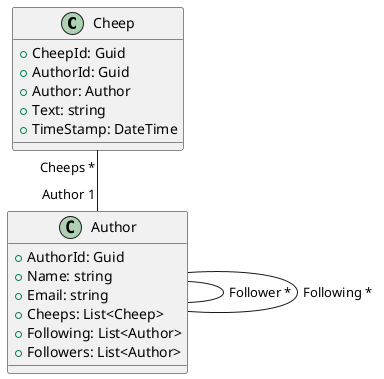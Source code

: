 @startuml

class Cheep {
    +CheepId: Guid
    +AuthorId: Guid
    +Author: Author
    +Text: string
    +TimeStamp: DateTime
}

class "Author" as Author {
    +AuthorId: Guid
    +Name: string
    +Email: string
    +Cheeps: List<Cheep>
    +Following: List<Author>
    +Followers: List<Author>
}

Cheep "Cheeps *" -- "Author 1" Author
Author -- Author : Follower *
Author -- Author : Following *

@enduml